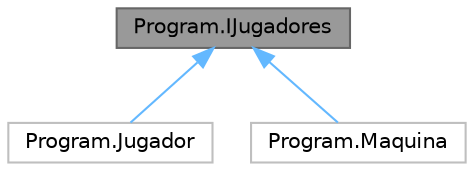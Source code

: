 digraph "Program.IJugadores"
{
 // LATEX_PDF_SIZE
  bgcolor="transparent";
  edge [fontname=Helvetica,fontsize=10,labelfontname=Helvetica,labelfontsize=10];
  node [fontname=Helvetica,fontsize=10,shape=box,height=0.2,width=0.4];
  Node1 [id="Node000001",label="Program.IJugadores",height=0.2,width=0.4,color="gray40", fillcolor="grey60", style="filled", fontcolor="black",tooltip=" "];
  Node1 -> Node2 [id="edge3_Node000001_Node000002",dir="back",color="steelblue1",style="solid",tooltip=" "];
  Node2 [id="Node000002",label="Program.Jugador",height=0.2,width=0.4,color="grey75", fillcolor="white", style="filled",URL="$class_program_1_1_jugador.html",tooltip=" "];
  Node1 -> Node3 [id="edge4_Node000001_Node000003",dir="back",color="steelblue1",style="solid",tooltip=" "];
  Node3 [id="Node000003",label="Program.Maquina",height=0.2,width=0.4,color="grey75", fillcolor="white", style="filled",URL="$class_program_1_1_maquina.html",tooltip=" "];
}
